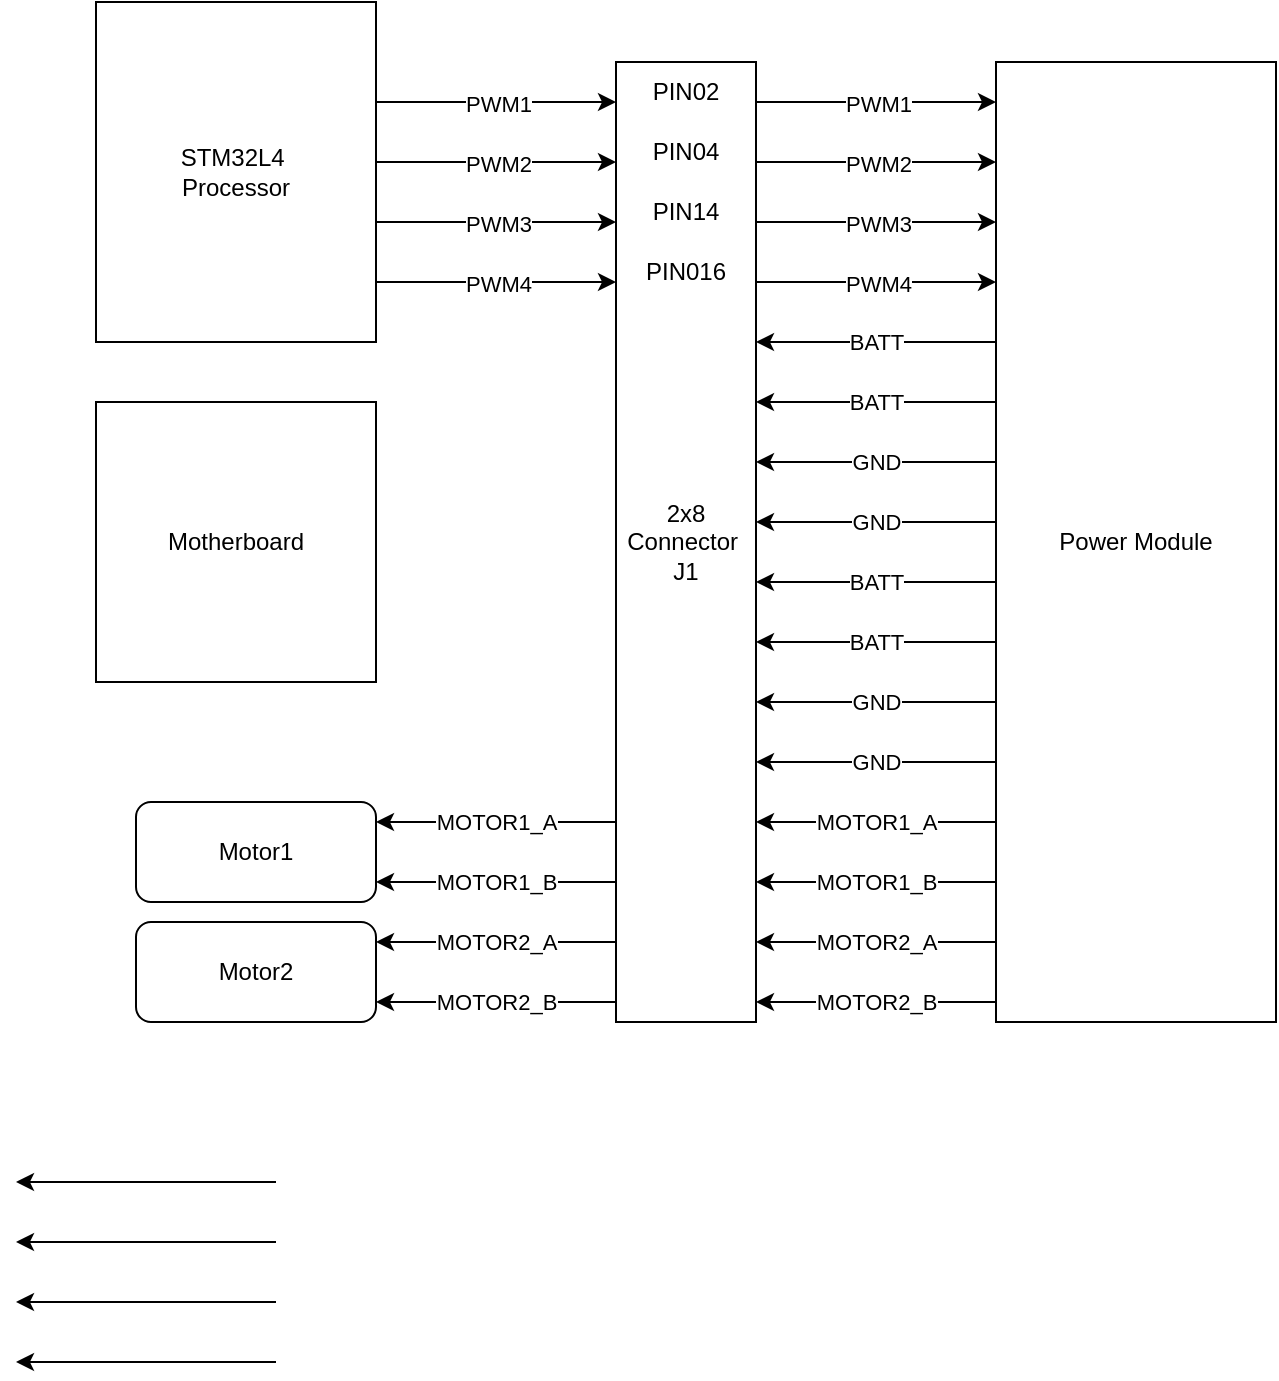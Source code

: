 <mxfile version="24.2.3" type="github">
  <diagram name="Page-1" id="7Z6VMQOYitkByYP8naLp">
    <mxGraphModel dx="1195" dy="643" grid="1" gridSize="10" guides="1" tooltips="1" connect="1" arrows="1" fold="1" page="1" pageScale="1" pageWidth="827" pageHeight="1169" math="0" shadow="0">
      <root>
        <mxCell id="0" />
        <mxCell id="1" parent="0" />
        <mxCell id="WSyicA0_Ir1e3JooZ5jz-4" value="&lt;div&gt;Power Module&lt;/div&gt;" style="rounded=0;whiteSpace=wrap;html=1;" vertex="1" parent="1">
          <mxGeometry x="560" y="80" width="140" height="480" as="geometry" />
        </mxCell>
        <mxCell id="WSyicA0_Ir1e3JooZ5jz-70" value="Motherboard" style="rounded=0;whiteSpace=wrap;html=1;" vertex="1" parent="1">
          <mxGeometry x="110" y="250" width="140" height="140" as="geometry" />
        </mxCell>
        <mxCell id="WSyicA0_Ir1e3JooZ5jz-3" value="" style="edgeStyle=orthogonalEdgeStyle;rounded=0;orthogonalLoop=1;jettySize=auto;html=1;" edge="1" parent="1">
          <mxGeometry relative="1" as="geometry">
            <mxPoint x="250" y="100" as="sourcePoint" />
            <mxPoint x="370" y="100" as="targetPoint" />
            <Array as="points">
              <mxPoint x="310" y="100" />
              <mxPoint x="310" y="100" />
            </Array>
          </mxGeometry>
        </mxCell>
        <mxCell id="WSyicA0_Ir1e3JooZ5jz-42" value="PWM1" style="edgeLabel;html=1;align=center;verticalAlign=middle;resizable=0;points=[];" vertex="1" connectable="0" parent="WSyicA0_Ir1e3JooZ5jz-3">
          <mxGeometry x="0.006" y="-1" relative="1" as="geometry">
            <mxPoint as="offset" />
          </mxGeometry>
        </mxCell>
        <mxCell id="WSyicA0_Ir1e3JooZ5jz-1" value="STM32L4&amp;nbsp;&lt;div&gt;Processor&lt;/div&gt;" style="rounded=0;whiteSpace=wrap;html=1;" vertex="1" parent="1">
          <mxGeometry x="110" y="50" width="140" height="170" as="geometry" />
        </mxCell>
        <mxCell id="WSyicA0_Ir1e3JooZ5jz-2" value="2x8 Connector&amp;nbsp;&lt;div&gt;J1&lt;/div&gt;" style="rounded=0;whiteSpace=wrap;html=1;" vertex="1" parent="1">
          <mxGeometry x="370" y="80" width="70" height="480" as="geometry" />
        </mxCell>
        <mxCell id="WSyicA0_Ir1e3JooZ5jz-20" value="" style="edgeStyle=orthogonalEdgeStyle;rounded=0;orthogonalLoop=1;jettySize=auto;html=1;" edge="1" parent="1">
          <mxGeometry relative="1" as="geometry">
            <mxPoint x="200" y="640" as="sourcePoint" />
            <mxPoint x="70" y="640" as="targetPoint" />
            <Array as="points">
              <mxPoint x="150" y="640" />
              <mxPoint x="150" y="640" />
            </Array>
          </mxGeometry>
        </mxCell>
        <mxCell id="WSyicA0_Ir1e3JooZ5jz-21" value="" style="edgeStyle=orthogonalEdgeStyle;rounded=0;orthogonalLoop=1;jettySize=auto;html=1;" edge="1" parent="1">
          <mxGeometry relative="1" as="geometry">
            <mxPoint x="200" y="670" as="sourcePoint" />
            <mxPoint x="70" y="670" as="targetPoint" />
            <Array as="points">
              <mxPoint x="150" y="670" />
              <mxPoint x="150" y="670" />
            </Array>
          </mxGeometry>
        </mxCell>
        <mxCell id="WSyicA0_Ir1e3JooZ5jz-22" value="" style="edgeStyle=orthogonalEdgeStyle;rounded=0;orthogonalLoop=1;jettySize=auto;html=1;" edge="1" parent="1">
          <mxGeometry relative="1" as="geometry">
            <mxPoint x="200" y="700" as="sourcePoint" />
            <mxPoint x="70" y="700" as="targetPoint" />
            <Array as="points">
              <mxPoint x="150" y="700" />
              <mxPoint x="150" y="700" />
            </Array>
          </mxGeometry>
        </mxCell>
        <mxCell id="WSyicA0_Ir1e3JooZ5jz-23" value="" style="edgeStyle=orthogonalEdgeStyle;rounded=0;orthogonalLoop=1;jettySize=auto;html=1;" edge="1" parent="1">
          <mxGeometry relative="1" as="geometry">
            <mxPoint x="200" y="730" as="sourcePoint" />
            <mxPoint x="70" y="730" as="targetPoint" />
            <Array as="points">
              <mxPoint x="150" y="730" />
              <mxPoint x="150" y="730" />
            </Array>
          </mxGeometry>
        </mxCell>
        <mxCell id="WSyicA0_Ir1e3JooZ5jz-43" value="" style="edgeStyle=orthogonalEdgeStyle;rounded=0;orthogonalLoop=1;jettySize=auto;html=1;" edge="1" parent="1">
          <mxGeometry relative="1" as="geometry">
            <mxPoint x="250" y="130" as="sourcePoint" />
            <mxPoint x="370" y="130" as="targetPoint" />
            <Array as="points">
              <mxPoint x="310" y="130" />
              <mxPoint x="310" y="130" />
            </Array>
          </mxGeometry>
        </mxCell>
        <mxCell id="WSyicA0_Ir1e3JooZ5jz-44" value="PWM2" style="edgeLabel;html=1;align=center;verticalAlign=middle;resizable=0;points=[];" vertex="1" connectable="0" parent="WSyicA0_Ir1e3JooZ5jz-43">
          <mxGeometry x="0.006" y="-1" relative="1" as="geometry">
            <mxPoint as="offset" />
          </mxGeometry>
        </mxCell>
        <mxCell id="WSyicA0_Ir1e3JooZ5jz-45" value="" style="edgeStyle=orthogonalEdgeStyle;rounded=0;orthogonalLoop=1;jettySize=auto;html=1;" edge="1" parent="1">
          <mxGeometry relative="1" as="geometry">
            <mxPoint x="250" y="160" as="sourcePoint" />
            <mxPoint x="370" y="160" as="targetPoint" />
            <Array as="points">
              <mxPoint x="310" y="160" />
              <mxPoint x="310" y="160" />
            </Array>
          </mxGeometry>
        </mxCell>
        <mxCell id="WSyicA0_Ir1e3JooZ5jz-46" value="PWM3" style="edgeLabel;html=1;align=center;verticalAlign=middle;resizable=0;points=[];" vertex="1" connectable="0" parent="WSyicA0_Ir1e3JooZ5jz-45">
          <mxGeometry x="0.006" y="-1" relative="1" as="geometry">
            <mxPoint as="offset" />
          </mxGeometry>
        </mxCell>
        <mxCell id="WSyicA0_Ir1e3JooZ5jz-47" value="" style="edgeStyle=orthogonalEdgeStyle;rounded=0;orthogonalLoop=1;jettySize=auto;html=1;" edge="1" parent="1">
          <mxGeometry relative="1" as="geometry">
            <mxPoint x="250" y="190" as="sourcePoint" />
            <mxPoint x="370" y="190" as="targetPoint" />
            <Array as="points">
              <mxPoint x="310" y="190" />
              <mxPoint x="310" y="190" />
            </Array>
          </mxGeometry>
        </mxCell>
        <mxCell id="WSyicA0_Ir1e3JooZ5jz-48" value="PWM4" style="edgeLabel;html=1;align=center;verticalAlign=middle;resizable=0;points=[];" vertex="1" connectable="0" parent="WSyicA0_Ir1e3JooZ5jz-47">
          <mxGeometry x="0.006" y="-1" relative="1" as="geometry">
            <mxPoint as="offset" />
          </mxGeometry>
        </mxCell>
        <mxCell id="WSyicA0_Ir1e3JooZ5jz-49" value="" style="edgeStyle=orthogonalEdgeStyle;rounded=0;orthogonalLoop=1;jettySize=auto;html=1;" edge="1" parent="1">
          <mxGeometry relative="1" as="geometry">
            <mxPoint x="440" y="100" as="sourcePoint" />
            <mxPoint x="560" y="100" as="targetPoint" />
            <Array as="points">
              <mxPoint x="500" y="100" />
              <mxPoint x="500" y="100" />
            </Array>
          </mxGeometry>
        </mxCell>
        <mxCell id="WSyicA0_Ir1e3JooZ5jz-50" value="PWM1" style="edgeLabel;html=1;align=center;verticalAlign=middle;resizable=0;points=[];" vertex="1" connectable="0" parent="WSyicA0_Ir1e3JooZ5jz-49">
          <mxGeometry x="0.006" y="-1" relative="1" as="geometry">
            <mxPoint as="offset" />
          </mxGeometry>
        </mxCell>
        <mxCell id="WSyicA0_Ir1e3JooZ5jz-51" value="" style="edgeStyle=orthogonalEdgeStyle;rounded=0;orthogonalLoop=1;jettySize=auto;html=1;" edge="1" parent="1">
          <mxGeometry relative="1" as="geometry">
            <mxPoint x="440" y="130" as="sourcePoint" />
            <mxPoint x="560" y="130" as="targetPoint" />
            <Array as="points">
              <mxPoint x="500" y="130" />
              <mxPoint x="500" y="130" />
            </Array>
          </mxGeometry>
        </mxCell>
        <mxCell id="WSyicA0_Ir1e3JooZ5jz-52" value="PWM2" style="edgeLabel;html=1;align=center;verticalAlign=middle;resizable=0;points=[];" vertex="1" connectable="0" parent="WSyicA0_Ir1e3JooZ5jz-51">
          <mxGeometry x="0.006" y="-1" relative="1" as="geometry">
            <mxPoint as="offset" />
          </mxGeometry>
        </mxCell>
        <mxCell id="WSyicA0_Ir1e3JooZ5jz-53" value="" style="edgeStyle=orthogonalEdgeStyle;rounded=0;orthogonalLoop=1;jettySize=auto;html=1;" edge="1" parent="1">
          <mxGeometry relative="1" as="geometry">
            <mxPoint x="440" y="160" as="sourcePoint" />
            <mxPoint x="560" y="160" as="targetPoint" />
            <Array as="points">
              <mxPoint x="500" y="160" />
              <mxPoint x="500" y="160" />
            </Array>
          </mxGeometry>
        </mxCell>
        <mxCell id="WSyicA0_Ir1e3JooZ5jz-54" value="PWM3" style="edgeLabel;html=1;align=center;verticalAlign=middle;resizable=0;points=[];" vertex="1" connectable="0" parent="WSyicA0_Ir1e3JooZ5jz-53">
          <mxGeometry x="0.006" y="-1" relative="1" as="geometry">
            <mxPoint as="offset" />
          </mxGeometry>
        </mxCell>
        <mxCell id="WSyicA0_Ir1e3JooZ5jz-55" value="" style="edgeStyle=orthogonalEdgeStyle;rounded=0;orthogonalLoop=1;jettySize=auto;html=1;" edge="1" parent="1">
          <mxGeometry relative="1" as="geometry">
            <mxPoint x="440" y="190" as="sourcePoint" />
            <mxPoint x="560" y="190" as="targetPoint" />
            <Array as="points">
              <mxPoint x="500" y="190" />
              <mxPoint x="500" y="190" />
            </Array>
          </mxGeometry>
        </mxCell>
        <mxCell id="WSyicA0_Ir1e3JooZ5jz-56" value="PWM4" style="edgeLabel;html=1;align=center;verticalAlign=middle;resizable=0;points=[];" vertex="1" connectable="0" parent="WSyicA0_Ir1e3JooZ5jz-55">
          <mxGeometry x="0.006" y="-1" relative="1" as="geometry">
            <mxPoint as="offset" />
          </mxGeometry>
        </mxCell>
        <mxCell id="WSyicA0_Ir1e3JooZ5jz-60" value="" style="edgeStyle=orthogonalEdgeStyle;rounded=0;orthogonalLoop=1;jettySize=auto;html=1;" edge="1" parent="1">
          <mxGeometry relative="1" as="geometry">
            <mxPoint x="560" y="550" as="sourcePoint" />
            <mxPoint x="440" y="550" as="targetPoint" />
            <Array as="points">
              <mxPoint x="520" y="550" />
              <mxPoint x="520" y="550" />
            </Array>
          </mxGeometry>
        </mxCell>
        <mxCell id="WSyicA0_Ir1e3JooZ5jz-73" value="MOTOR2_B" style="edgeLabel;html=1;align=center;verticalAlign=middle;resizable=0;points=[];" vertex="1" connectable="0" parent="WSyicA0_Ir1e3JooZ5jz-60">
          <mxGeometry x="-0.002" relative="1" as="geometry">
            <mxPoint as="offset" />
          </mxGeometry>
        </mxCell>
        <mxCell id="WSyicA0_Ir1e3JooZ5jz-62" value="PIN02" style="text;html=1;align=center;verticalAlign=middle;whiteSpace=wrap;rounded=0;" vertex="1" parent="1">
          <mxGeometry x="375" y="80" width="60" height="30" as="geometry" />
        </mxCell>
        <mxCell id="WSyicA0_Ir1e3JooZ5jz-65" value="PIN04" style="text;html=1;align=center;verticalAlign=middle;whiteSpace=wrap;rounded=0;" vertex="1" parent="1">
          <mxGeometry x="375" y="110" width="60" height="30" as="geometry" />
        </mxCell>
        <mxCell id="WSyicA0_Ir1e3JooZ5jz-68" value="PIN14" style="text;html=1;align=center;verticalAlign=middle;whiteSpace=wrap;rounded=0;" vertex="1" parent="1">
          <mxGeometry x="375" y="140" width="60" height="30" as="geometry" />
        </mxCell>
        <mxCell id="WSyicA0_Ir1e3JooZ5jz-69" value="PIN016" style="text;html=1;align=center;verticalAlign=middle;whiteSpace=wrap;rounded=0;" vertex="1" parent="1">
          <mxGeometry x="375" y="170" width="60" height="30" as="geometry" />
        </mxCell>
        <mxCell id="WSyicA0_Ir1e3JooZ5jz-74" value="" style="edgeStyle=orthogonalEdgeStyle;rounded=0;orthogonalLoop=1;jettySize=auto;html=1;" edge="1" parent="1">
          <mxGeometry relative="1" as="geometry">
            <mxPoint x="560" y="520" as="sourcePoint" />
            <mxPoint x="440" y="520" as="targetPoint" />
            <Array as="points">
              <mxPoint x="520" y="520" />
              <mxPoint x="520" y="520" />
            </Array>
          </mxGeometry>
        </mxCell>
        <mxCell id="WSyicA0_Ir1e3JooZ5jz-75" value="MOTOR2_A" style="edgeLabel;html=1;align=center;verticalAlign=middle;resizable=0;points=[];" vertex="1" connectable="0" parent="WSyicA0_Ir1e3JooZ5jz-74">
          <mxGeometry x="-0.002" relative="1" as="geometry">
            <mxPoint as="offset" />
          </mxGeometry>
        </mxCell>
        <mxCell id="WSyicA0_Ir1e3JooZ5jz-76" value="" style="edgeStyle=orthogonalEdgeStyle;rounded=0;orthogonalLoop=1;jettySize=auto;html=1;" edge="1" parent="1">
          <mxGeometry relative="1" as="geometry">
            <mxPoint x="560" y="490" as="sourcePoint" />
            <mxPoint x="440" y="490" as="targetPoint" />
            <Array as="points">
              <mxPoint x="520" y="490" />
              <mxPoint x="520" y="490" />
            </Array>
          </mxGeometry>
        </mxCell>
        <mxCell id="WSyicA0_Ir1e3JooZ5jz-77" value="MOTOR1_B" style="edgeLabel;html=1;align=center;verticalAlign=middle;resizable=0;points=[];" vertex="1" connectable="0" parent="WSyicA0_Ir1e3JooZ5jz-76">
          <mxGeometry x="-0.002" relative="1" as="geometry">
            <mxPoint as="offset" />
          </mxGeometry>
        </mxCell>
        <mxCell id="WSyicA0_Ir1e3JooZ5jz-78" value="" style="edgeStyle=orthogonalEdgeStyle;rounded=0;orthogonalLoop=1;jettySize=auto;html=1;" edge="1" parent="1">
          <mxGeometry relative="1" as="geometry">
            <mxPoint x="560" y="460" as="sourcePoint" />
            <mxPoint x="440" y="460" as="targetPoint" />
            <Array as="points">
              <mxPoint x="520" y="460" />
              <mxPoint x="520" y="460" />
            </Array>
          </mxGeometry>
        </mxCell>
        <mxCell id="WSyicA0_Ir1e3JooZ5jz-79" value="MOTOR1_A" style="edgeLabel;html=1;align=center;verticalAlign=middle;resizable=0;points=[];" vertex="1" connectable="0" parent="WSyicA0_Ir1e3JooZ5jz-78">
          <mxGeometry x="-0.002" relative="1" as="geometry">
            <mxPoint as="offset" />
          </mxGeometry>
        </mxCell>
        <mxCell id="WSyicA0_Ir1e3JooZ5jz-80" value="" style="edgeStyle=orthogonalEdgeStyle;rounded=0;orthogonalLoop=1;jettySize=auto;html=1;" edge="1" parent="1">
          <mxGeometry relative="1" as="geometry">
            <mxPoint x="370" y="550" as="sourcePoint" />
            <mxPoint x="250" y="550" as="targetPoint" />
            <Array as="points">
              <mxPoint x="330" y="550" />
              <mxPoint x="330" y="550" />
            </Array>
          </mxGeometry>
        </mxCell>
        <mxCell id="WSyicA0_Ir1e3JooZ5jz-81" value="MOTOR2_B" style="edgeLabel;html=1;align=center;verticalAlign=middle;resizable=0;points=[];" vertex="1" connectable="0" parent="WSyicA0_Ir1e3JooZ5jz-80">
          <mxGeometry x="-0.002" relative="1" as="geometry">
            <mxPoint as="offset" />
          </mxGeometry>
        </mxCell>
        <mxCell id="WSyicA0_Ir1e3JooZ5jz-82" value="" style="edgeStyle=orthogonalEdgeStyle;rounded=0;orthogonalLoop=1;jettySize=auto;html=1;" edge="1" parent="1">
          <mxGeometry relative="1" as="geometry">
            <mxPoint x="370" y="520" as="sourcePoint" />
            <mxPoint x="250" y="520" as="targetPoint" />
            <Array as="points">
              <mxPoint x="330" y="520" />
              <mxPoint x="330" y="520" />
            </Array>
          </mxGeometry>
        </mxCell>
        <mxCell id="WSyicA0_Ir1e3JooZ5jz-83" value="MOTOR2_A" style="edgeLabel;html=1;align=center;verticalAlign=middle;resizable=0;points=[];" vertex="1" connectable="0" parent="WSyicA0_Ir1e3JooZ5jz-82">
          <mxGeometry x="-0.002" relative="1" as="geometry">
            <mxPoint as="offset" />
          </mxGeometry>
        </mxCell>
        <mxCell id="WSyicA0_Ir1e3JooZ5jz-84" value="" style="edgeStyle=orthogonalEdgeStyle;rounded=0;orthogonalLoop=1;jettySize=auto;html=1;" edge="1" parent="1">
          <mxGeometry relative="1" as="geometry">
            <mxPoint x="370" y="490" as="sourcePoint" />
            <mxPoint x="250" y="490" as="targetPoint" />
            <Array as="points">
              <mxPoint x="330" y="490" />
              <mxPoint x="330" y="490" />
            </Array>
          </mxGeometry>
        </mxCell>
        <mxCell id="WSyicA0_Ir1e3JooZ5jz-85" value="MOTOR1_B" style="edgeLabel;html=1;align=center;verticalAlign=middle;resizable=0;points=[];" vertex="1" connectable="0" parent="WSyicA0_Ir1e3JooZ5jz-84">
          <mxGeometry x="-0.002" relative="1" as="geometry">
            <mxPoint as="offset" />
          </mxGeometry>
        </mxCell>
        <mxCell id="WSyicA0_Ir1e3JooZ5jz-86" value="" style="edgeStyle=orthogonalEdgeStyle;rounded=0;orthogonalLoop=1;jettySize=auto;html=1;" edge="1" parent="1">
          <mxGeometry relative="1" as="geometry">
            <mxPoint x="370" y="460" as="sourcePoint" />
            <mxPoint x="250" y="460" as="targetPoint" />
            <Array as="points">
              <mxPoint x="330" y="460" />
              <mxPoint x="330" y="460" />
            </Array>
          </mxGeometry>
        </mxCell>
        <mxCell id="WSyicA0_Ir1e3JooZ5jz-87" value="MOTOR1_A" style="edgeLabel;html=1;align=center;verticalAlign=middle;resizable=0;points=[];" vertex="1" connectable="0" parent="WSyicA0_Ir1e3JooZ5jz-86">
          <mxGeometry x="-0.002" relative="1" as="geometry">
            <mxPoint as="offset" />
          </mxGeometry>
        </mxCell>
        <mxCell id="WSyicA0_Ir1e3JooZ5jz-88" value="Motor1" style="rounded=1;whiteSpace=wrap;html=1;" vertex="1" parent="1">
          <mxGeometry x="130" y="450" width="120" height="50" as="geometry" />
        </mxCell>
        <mxCell id="WSyicA0_Ir1e3JooZ5jz-89" value="Motor2" style="rounded=1;whiteSpace=wrap;html=1;" vertex="1" parent="1">
          <mxGeometry x="130" y="510" width="120" height="50" as="geometry" />
        </mxCell>
        <mxCell id="WSyicA0_Ir1e3JooZ5jz-90" value="" style="edgeStyle=orthogonalEdgeStyle;rounded=0;orthogonalLoop=1;jettySize=auto;html=1;" edge="1" parent="1">
          <mxGeometry relative="1" as="geometry">
            <mxPoint x="560" y="430" as="sourcePoint" />
            <mxPoint x="440" y="430" as="targetPoint" />
            <Array as="points">
              <mxPoint x="520" y="430" />
              <mxPoint x="520" y="430" />
            </Array>
          </mxGeometry>
        </mxCell>
        <mxCell id="WSyicA0_Ir1e3JooZ5jz-91" value="GND" style="edgeLabel;html=1;align=center;verticalAlign=middle;resizable=0;points=[];" vertex="1" connectable="0" parent="WSyicA0_Ir1e3JooZ5jz-90">
          <mxGeometry x="-0.002" relative="1" as="geometry">
            <mxPoint as="offset" />
          </mxGeometry>
        </mxCell>
        <mxCell id="WSyicA0_Ir1e3JooZ5jz-92" value="" style="edgeStyle=orthogonalEdgeStyle;rounded=0;orthogonalLoop=1;jettySize=auto;html=1;" edge="1" parent="1">
          <mxGeometry relative="1" as="geometry">
            <mxPoint x="560" y="400" as="sourcePoint" />
            <mxPoint x="440" y="400" as="targetPoint" />
            <Array as="points">
              <mxPoint x="520" y="400" />
              <mxPoint x="520" y="400" />
            </Array>
          </mxGeometry>
        </mxCell>
        <mxCell id="WSyicA0_Ir1e3JooZ5jz-93" value="GND" style="edgeLabel;html=1;align=center;verticalAlign=middle;resizable=0;points=[];" vertex="1" connectable="0" parent="WSyicA0_Ir1e3JooZ5jz-92">
          <mxGeometry x="-0.002" relative="1" as="geometry">
            <mxPoint as="offset" />
          </mxGeometry>
        </mxCell>
        <mxCell id="WSyicA0_Ir1e3JooZ5jz-94" value="" style="edgeStyle=orthogonalEdgeStyle;rounded=0;orthogonalLoop=1;jettySize=auto;html=1;" edge="1" parent="1">
          <mxGeometry relative="1" as="geometry">
            <mxPoint x="560" y="370" as="sourcePoint" />
            <mxPoint x="440" y="370" as="targetPoint" />
            <Array as="points">
              <mxPoint x="520" y="370" />
              <mxPoint x="520" y="370" />
            </Array>
          </mxGeometry>
        </mxCell>
        <mxCell id="WSyicA0_Ir1e3JooZ5jz-95" value="BATT" style="edgeLabel;html=1;align=center;verticalAlign=middle;resizable=0;points=[];" vertex="1" connectable="0" parent="WSyicA0_Ir1e3JooZ5jz-94">
          <mxGeometry x="-0.002" relative="1" as="geometry">
            <mxPoint as="offset" />
          </mxGeometry>
        </mxCell>
        <mxCell id="WSyicA0_Ir1e3JooZ5jz-96" value="" style="edgeStyle=orthogonalEdgeStyle;rounded=0;orthogonalLoop=1;jettySize=auto;html=1;" edge="1" parent="1">
          <mxGeometry relative="1" as="geometry">
            <mxPoint x="560" y="340" as="sourcePoint" />
            <mxPoint x="440" y="340" as="targetPoint" />
            <Array as="points">
              <mxPoint x="520" y="340" />
              <mxPoint x="520" y="340" />
            </Array>
          </mxGeometry>
        </mxCell>
        <mxCell id="WSyicA0_Ir1e3JooZ5jz-97" value="BATT" style="edgeLabel;html=1;align=center;verticalAlign=middle;resizable=0;points=[];" vertex="1" connectable="0" parent="WSyicA0_Ir1e3JooZ5jz-96">
          <mxGeometry x="-0.002" relative="1" as="geometry">
            <mxPoint as="offset" />
          </mxGeometry>
        </mxCell>
        <mxCell id="WSyicA0_Ir1e3JooZ5jz-98" value="" style="edgeStyle=orthogonalEdgeStyle;rounded=0;orthogonalLoop=1;jettySize=auto;html=1;" edge="1" parent="1">
          <mxGeometry relative="1" as="geometry">
            <mxPoint x="560" y="310" as="sourcePoint" />
            <mxPoint x="440" y="310" as="targetPoint" />
            <Array as="points">
              <mxPoint x="520" y="310" />
              <mxPoint x="520" y="310" />
            </Array>
          </mxGeometry>
        </mxCell>
        <mxCell id="WSyicA0_Ir1e3JooZ5jz-99" value="GND" style="edgeLabel;html=1;align=center;verticalAlign=middle;resizable=0;points=[];" vertex="1" connectable="0" parent="WSyicA0_Ir1e3JooZ5jz-98">
          <mxGeometry x="-0.002" relative="1" as="geometry">
            <mxPoint as="offset" />
          </mxGeometry>
        </mxCell>
        <mxCell id="WSyicA0_Ir1e3JooZ5jz-100" value="" style="edgeStyle=orthogonalEdgeStyle;rounded=0;orthogonalLoop=1;jettySize=auto;html=1;" edge="1" parent="1">
          <mxGeometry relative="1" as="geometry">
            <mxPoint x="560" y="280" as="sourcePoint" />
            <mxPoint x="440" y="280" as="targetPoint" />
            <Array as="points">
              <mxPoint x="520" y="280" />
              <mxPoint x="520" y="280" />
            </Array>
          </mxGeometry>
        </mxCell>
        <mxCell id="WSyicA0_Ir1e3JooZ5jz-101" value="GND" style="edgeLabel;html=1;align=center;verticalAlign=middle;resizable=0;points=[];" vertex="1" connectable="0" parent="WSyicA0_Ir1e3JooZ5jz-100">
          <mxGeometry x="-0.002" relative="1" as="geometry">
            <mxPoint as="offset" />
          </mxGeometry>
        </mxCell>
        <mxCell id="WSyicA0_Ir1e3JooZ5jz-102" value="" style="edgeStyle=orthogonalEdgeStyle;rounded=0;orthogonalLoop=1;jettySize=auto;html=1;" edge="1" parent="1">
          <mxGeometry relative="1" as="geometry">
            <mxPoint x="560" y="250" as="sourcePoint" />
            <mxPoint x="440" y="250" as="targetPoint" />
            <Array as="points">
              <mxPoint x="520" y="250" />
              <mxPoint x="520" y="250" />
            </Array>
          </mxGeometry>
        </mxCell>
        <mxCell id="WSyicA0_Ir1e3JooZ5jz-103" value="BATT" style="edgeLabel;html=1;align=center;verticalAlign=middle;resizable=0;points=[];" vertex="1" connectable="0" parent="WSyicA0_Ir1e3JooZ5jz-102">
          <mxGeometry x="-0.002" relative="1" as="geometry">
            <mxPoint as="offset" />
          </mxGeometry>
        </mxCell>
        <mxCell id="WSyicA0_Ir1e3JooZ5jz-104" value="" style="edgeStyle=orthogonalEdgeStyle;rounded=0;orthogonalLoop=1;jettySize=auto;html=1;" edge="1" parent="1">
          <mxGeometry relative="1" as="geometry">
            <mxPoint x="560" y="220" as="sourcePoint" />
            <mxPoint x="440" y="220" as="targetPoint" />
            <Array as="points">
              <mxPoint x="520" y="220" />
              <mxPoint x="520" y="220" />
            </Array>
          </mxGeometry>
        </mxCell>
        <mxCell id="WSyicA0_Ir1e3JooZ5jz-105" value="BATT" style="edgeLabel;html=1;align=center;verticalAlign=middle;resizable=0;points=[];" vertex="1" connectable="0" parent="WSyicA0_Ir1e3JooZ5jz-104">
          <mxGeometry x="-0.002" relative="1" as="geometry">
            <mxPoint as="offset" />
          </mxGeometry>
        </mxCell>
      </root>
    </mxGraphModel>
  </diagram>
</mxfile>
